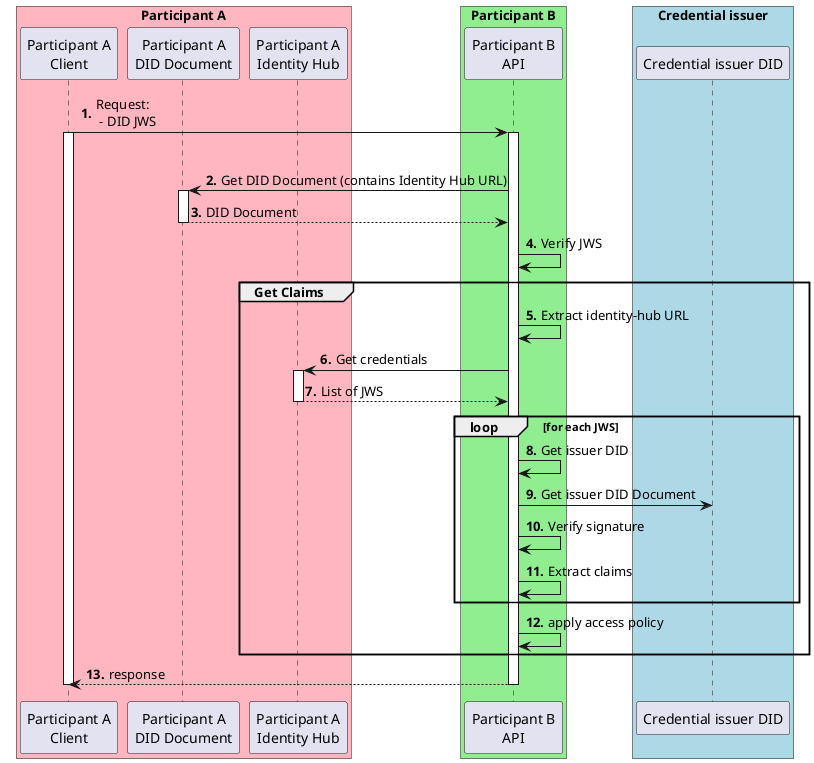 @startuml
autonumber "<b>0'.'"
box "Participant A" #LightPink
Participant "Participant A\nClient" as ParticipantA
Participant "Participant A\nDID Document" as DID
Participant "Participant A\nIdentity Hub" as IDHUB
end box
box "Participant B" #LightGreen
Participant "Participant B\nAPI" as B
end box
box "Credential issuer" #LightBlue
Participant "Credential issuer DID" as ISSUER
end box
ParticipantA -> B ++: Request:\n - DID JWS
activate ParticipantA
group authorize request
  B -> DID ++: Get DID Document (contains Identity Hub URL)
  return DID Document
  B -> B: Verify JWS
  group Get Claims
  B -> B: Extract identity-hub URL
  B -> IDHUB ++: Get credentials
  return List of JWS
  loop for each JWS
  B -> B: Get issuer DID
  B -> ISSUER: Get issuer DID Document
  B -> B: Verify signature
  B -> B: Extract claims
  end
  B -> B: apply access policy
end
return response
deactivate ParticipantA

@enduml